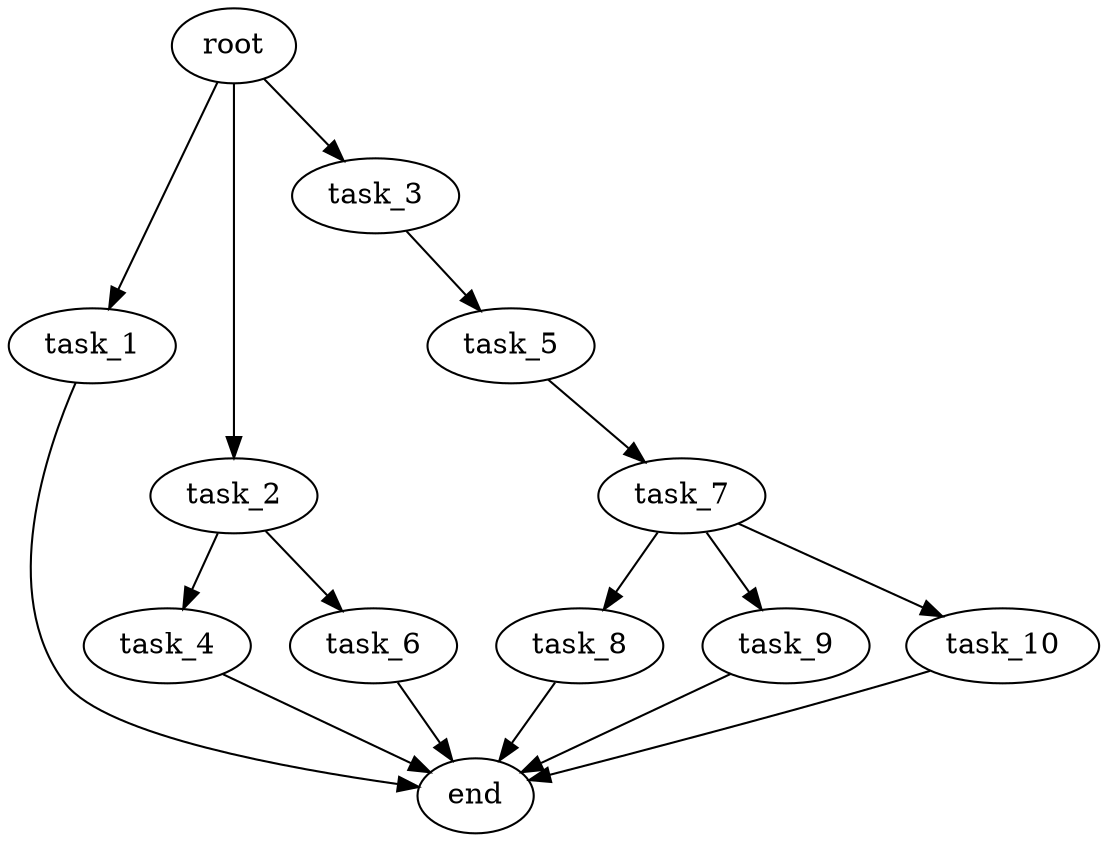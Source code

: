 digraph G {
  root [size="0.000000e+00"];
  task_1 [size="4.394778e+10"];
  task_2 [size="5.227958e+10"];
  task_3 [size="1.588303e+10"];
  task_4 [size="3.729147e+10"];
  task_5 [size="2.829653e+10"];
  task_6 [size="4.088285e+10"];
  task_7 [size="3.384333e+10"];
  task_8 [size="5.979261e+10"];
  task_9 [size="7.892480e+10"];
  task_10 [size="6.473406e+10"];
  end [size="0.000000e+00"];

  root -> task_1 [size="1.000000e-12"];
  root -> task_2 [size="1.000000e-12"];
  root -> task_3 [size="1.000000e-12"];
  task_1 -> end [size="1.000000e-12"];
  task_2 -> task_4 [size="3.729147e+08"];
  task_2 -> task_6 [size="4.088285e+08"];
  task_3 -> task_5 [size="2.829653e+08"];
  task_4 -> end [size="1.000000e-12"];
  task_5 -> task_7 [size="3.384333e+08"];
  task_6 -> end [size="1.000000e-12"];
  task_7 -> task_8 [size="5.979261e+08"];
  task_7 -> task_9 [size="7.892480e+08"];
  task_7 -> task_10 [size="6.473406e+08"];
  task_8 -> end [size="1.000000e-12"];
  task_9 -> end [size="1.000000e-12"];
  task_10 -> end [size="1.000000e-12"];
}
